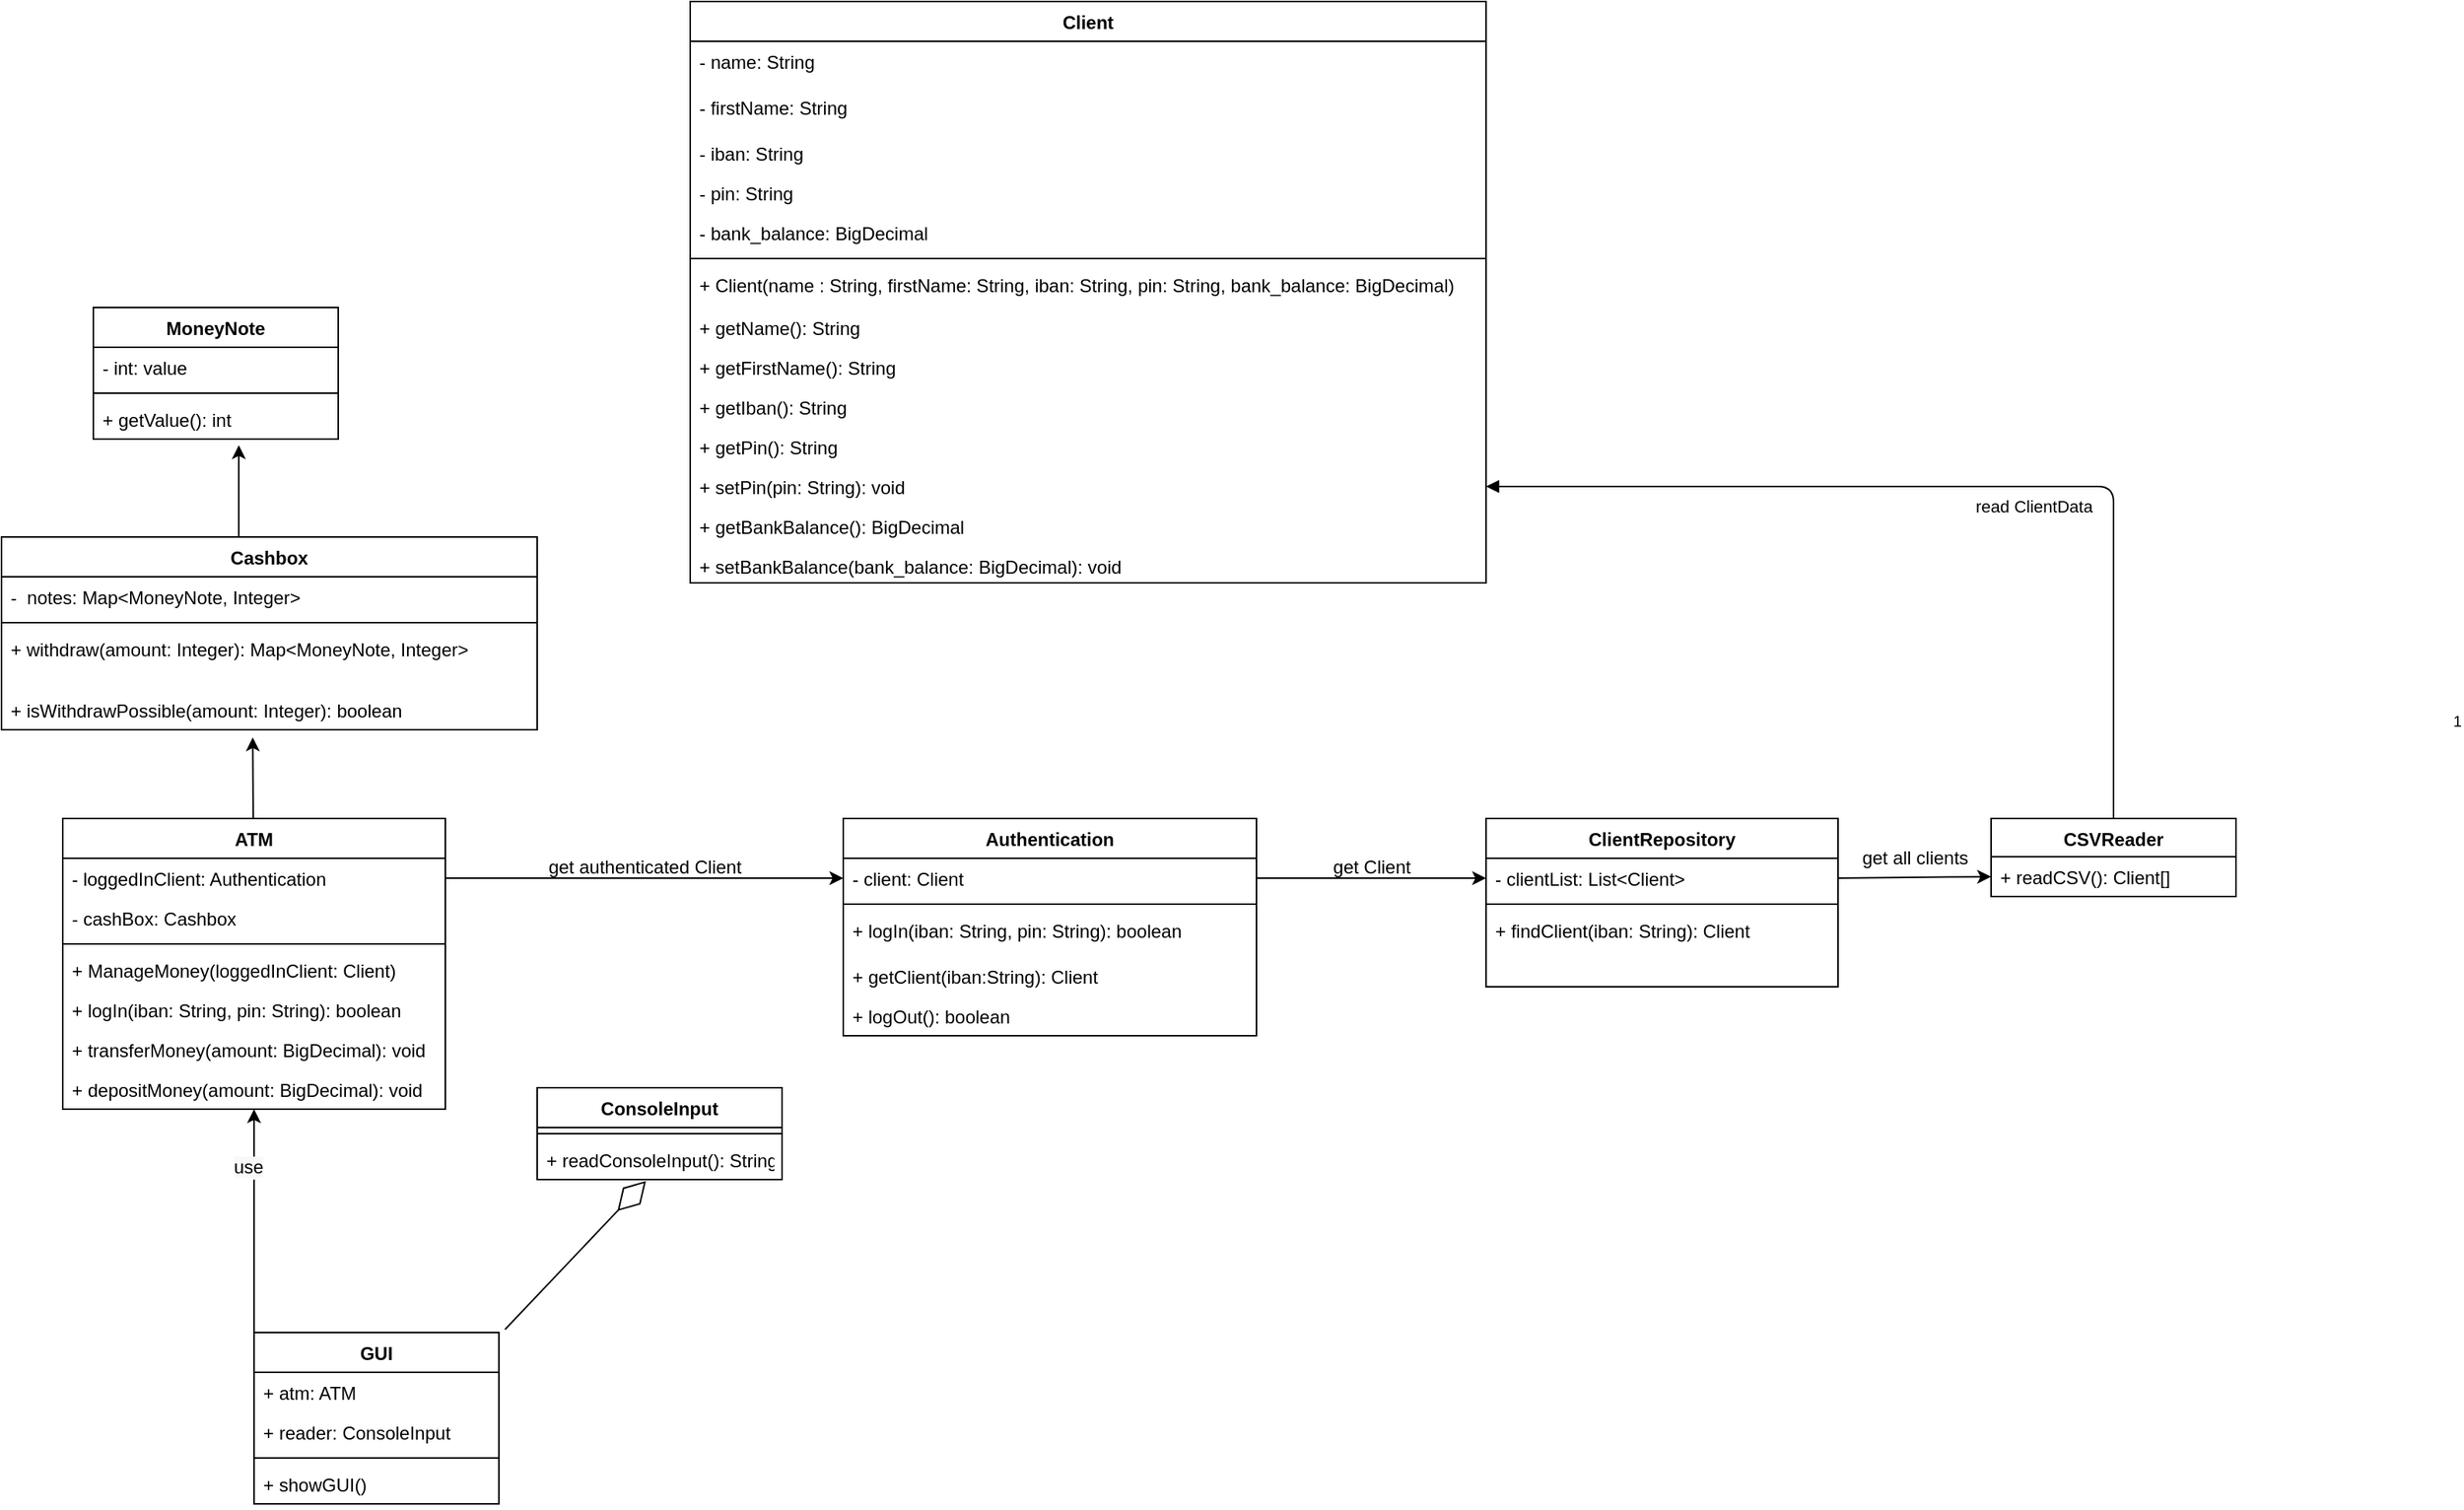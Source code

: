 <mxfile version="12.5.4" type="device"><diagram id="_A4snXSkUU2wSr__F0cb" name="Page-1"><mxGraphModel dx="2013" dy="778" grid="1" gridSize="10" guides="1" tooltips="1" connect="1" arrows="1" fold="1" page="1" pageScale="1" pageWidth="827" pageHeight="1169" math="0" shadow="0"><root><mxCell id="0"/><mxCell id="1" parent="0"/><mxCell id="7Y9ToGgfxvhM3OVeERas-5" value="Client" style="swimlane;fontStyle=1;align=center;verticalAlign=top;childLayout=stackLayout;horizontal=1;startSize=26;horizontalStack=0;resizeParent=1;resizeParentMax=0;resizeLast=0;collapsible=1;marginBottom=0;" parent="1" vertex="1"><mxGeometry x="90" y="50" width="520" height="380" as="geometry"><mxRectangle x="40" y="60" width="70" height="26" as="alternateBounds"/></mxGeometry></mxCell><mxCell id="7Y9ToGgfxvhM3OVeERas-10" value="- name: String" style="text;strokeColor=none;fillColor=none;align=left;verticalAlign=top;spacingLeft=4;spacingRight=4;overflow=hidden;rotatable=0;points=[[0,0.5],[1,0.5]];portConstraint=eastwest;" parent="7Y9ToGgfxvhM3OVeERas-5" vertex="1"><mxGeometry y="26" width="520" height="30" as="geometry"/></mxCell><mxCell id="7Y9ToGgfxvhM3OVeERas-6" value="- firstName: String" style="text;strokeColor=none;fillColor=none;align=left;verticalAlign=top;spacingLeft=4;spacingRight=4;overflow=hidden;rotatable=0;points=[[0,0.5],[1,0.5]];portConstraint=eastwest;" parent="7Y9ToGgfxvhM3OVeERas-5" vertex="1"><mxGeometry y="56" width="520" height="30" as="geometry"/></mxCell><mxCell id="7Y9ToGgfxvhM3OVeERas-16" value="- iban: String" style="text;strokeColor=none;fillColor=none;align=left;verticalAlign=top;spacingLeft=4;spacingRight=4;overflow=hidden;rotatable=0;points=[[0,0.5],[1,0.5]];portConstraint=eastwest;" parent="7Y9ToGgfxvhM3OVeERas-5" vertex="1"><mxGeometry y="86" width="520" height="26" as="geometry"/></mxCell><mxCell id="7Y9ToGgfxvhM3OVeERas-17" value="- pin: String" style="text;strokeColor=none;fillColor=none;align=left;verticalAlign=top;spacingLeft=4;spacingRight=4;overflow=hidden;rotatable=0;points=[[0,0.5],[1,0.5]];portConstraint=eastwest;" parent="7Y9ToGgfxvhM3OVeERas-5" vertex="1"><mxGeometry y="112" width="520" height="26" as="geometry"/></mxCell><mxCell id="7Y9ToGgfxvhM3OVeERas-18" value="- bank_balance: BigDecimal" style="text;strokeColor=none;fillColor=none;align=left;verticalAlign=top;spacingLeft=4;spacingRight=4;overflow=hidden;rotatable=0;points=[[0,0.5],[1,0.5]];portConstraint=eastwest;" parent="7Y9ToGgfxvhM3OVeERas-5" vertex="1"><mxGeometry y="138" width="520" height="26" as="geometry"/></mxCell><mxCell id="7Y9ToGgfxvhM3OVeERas-7" value="" style="line;strokeWidth=1;fillColor=none;align=left;verticalAlign=middle;spacingTop=-1;spacingLeft=3;spacingRight=3;rotatable=0;labelPosition=right;points=[];portConstraint=eastwest;" parent="7Y9ToGgfxvhM3OVeERas-5" vertex="1"><mxGeometry y="164" width="520" height="8" as="geometry"/></mxCell><mxCell id="7Y9ToGgfxvhM3OVeERas-8" value="+ Client(name : String, firstName: String, iban: String, pin: String, bank_balance: BigDecimal)" style="text;strokeColor=none;fillColor=none;align=left;verticalAlign=top;spacingLeft=4;spacingRight=4;overflow=hidden;rotatable=0;points=[[0,0.5],[1,0.5]];portConstraint=eastwest;" parent="7Y9ToGgfxvhM3OVeERas-5" vertex="1"><mxGeometry y="172" width="520" height="28" as="geometry"/></mxCell><mxCell id="7Y9ToGgfxvhM3OVeERas-21" value="+ getName(): String" style="text;strokeColor=none;fillColor=none;align=left;verticalAlign=top;spacingLeft=4;spacingRight=4;overflow=hidden;rotatable=0;points=[[0,0.5],[1,0.5]];portConstraint=eastwest;" parent="7Y9ToGgfxvhM3OVeERas-5" vertex="1"><mxGeometry y="200" width="520" height="26" as="geometry"/></mxCell><mxCell id="7Y9ToGgfxvhM3OVeERas-22" value="+ getFirstName(): String" style="text;strokeColor=none;fillColor=none;align=left;verticalAlign=top;spacingLeft=4;spacingRight=4;overflow=hidden;rotatable=0;points=[[0,0.5],[1,0.5]];portConstraint=eastwest;" parent="7Y9ToGgfxvhM3OVeERas-5" vertex="1"><mxGeometry y="226" width="520" height="26" as="geometry"/></mxCell><mxCell id="7Y9ToGgfxvhM3OVeERas-23" value="+ getIban(): String" style="text;strokeColor=none;fillColor=none;align=left;verticalAlign=top;spacingLeft=4;spacingRight=4;overflow=hidden;rotatable=0;points=[[0,0.5],[1,0.5]];portConstraint=eastwest;" parent="7Y9ToGgfxvhM3OVeERas-5" vertex="1"><mxGeometry y="252" width="520" height="26" as="geometry"/></mxCell><mxCell id="7Y9ToGgfxvhM3OVeERas-24" value="+ getPin(): String&#xA;" style="text;strokeColor=none;fillColor=none;align=left;verticalAlign=top;spacingLeft=4;spacingRight=4;overflow=hidden;rotatable=0;points=[[0,0.5],[1,0.5]];portConstraint=eastwest;" parent="7Y9ToGgfxvhM3OVeERas-5" vertex="1"><mxGeometry y="278" width="520" height="26" as="geometry"/></mxCell><mxCell id="7Y9ToGgfxvhM3OVeERas-25" value="+ setPin(pin: String): void " style="text;strokeColor=none;fillColor=none;align=left;verticalAlign=top;spacingLeft=4;spacingRight=4;overflow=hidden;rotatable=0;points=[[0,0.5],[1,0.5]];portConstraint=eastwest;" parent="7Y9ToGgfxvhM3OVeERas-5" vertex="1"><mxGeometry y="304" width="520" height="26" as="geometry"/></mxCell><mxCell id="7Y9ToGgfxvhM3OVeERas-26" value="+ getBankBalance(): BigDecimal" style="text;strokeColor=none;fillColor=none;align=left;verticalAlign=top;spacingLeft=4;spacingRight=4;overflow=hidden;rotatable=0;points=[[0,0.5],[1,0.5]];portConstraint=eastwest;" parent="7Y9ToGgfxvhM3OVeERas-5" vertex="1"><mxGeometry y="330" width="520" height="26" as="geometry"/></mxCell><mxCell id="7Y9ToGgfxvhM3OVeERas-27" value="+ setBankBalance(bank_balance: BigDecimal): void" style="text;strokeColor=none;fillColor=none;align=left;verticalAlign=top;spacingLeft=4;spacingRight=4;overflow=hidden;rotatable=0;points=[[0,0.5],[1,0.5]];portConstraint=eastwest;" parent="7Y9ToGgfxvhM3OVeERas-5" vertex="1"><mxGeometry y="356" width="520" height="24" as="geometry"/></mxCell><mxCell id="7Y9ToGgfxvhM3OVeERas-28" value="ConsoleInput" style="swimlane;fontStyle=1;align=center;verticalAlign=top;childLayout=stackLayout;horizontal=1;startSize=26;horizontalStack=0;resizeParent=1;resizeParentMax=0;resizeLast=0;collapsible=1;marginBottom=0;" parent="1" vertex="1"><mxGeometry x="-10" y="760" width="160" height="60" as="geometry"/></mxCell><mxCell id="7Y9ToGgfxvhM3OVeERas-30" value="" style="line;strokeWidth=1;fillColor=none;align=left;verticalAlign=middle;spacingTop=-1;spacingLeft=3;spacingRight=3;rotatable=0;labelPosition=right;points=[];portConstraint=eastwest;" parent="7Y9ToGgfxvhM3OVeERas-28" vertex="1"><mxGeometry y="26" width="160" height="8" as="geometry"/></mxCell><mxCell id="7Y9ToGgfxvhM3OVeERas-31" value="+ readConsoleInput(): String" style="text;strokeColor=none;fillColor=none;align=left;verticalAlign=top;spacingLeft=4;spacingRight=4;overflow=hidden;rotatable=0;points=[[0,0.5],[1,0.5]];portConstraint=eastwest;" parent="7Y9ToGgfxvhM3OVeERas-28" vertex="1"><mxGeometry y="34" width="160" height="26" as="geometry"/></mxCell><mxCell id="7Y9ToGgfxvhM3OVeERas-37" value="GUI" style="swimlane;fontStyle=1;align=center;verticalAlign=top;childLayout=stackLayout;horizontal=1;startSize=26;horizontalStack=0;resizeParent=1;resizeParentMax=0;resizeLast=0;collapsible=1;marginBottom=0;" parent="1" vertex="1"><mxGeometry x="-195" y="920" width="160" height="112" as="geometry"/></mxCell><mxCell id="7Y9ToGgfxvhM3OVeERas-164" value="+ atm: ATM" style="text;strokeColor=none;fillColor=none;align=left;verticalAlign=top;spacingLeft=4;spacingRight=4;overflow=hidden;rotatable=0;points=[[0,0.5],[1,0.5]];portConstraint=eastwest;" parent="7Y9ToGgfxvhM3OVeERas-37" vertex="1"><mxGeometry y="26" width="160" height="26" as="geometry"/></mxCell><mxCell id="7Y9ToGgfxvhM3OVeERas-38" value="+ reader: ConsoleInput" style="text;strokeColor=none;fillColor=none;align=left;verticalAlign=top;spacingLeft=4;spacingRight=4;overflow=hidden;rotatable=0;points=[[0,0.5],[1,0.5]];portConstraint=eastwest;" parent="7Y9ToGgfxvhM3OVeERas-37" vertex="1"><mxGeometry y="52" width="160" height="26" as="geometry"/></mxCell><mxCell id="7Y9ToGgfxvhM3OVeERas-39" value="" style="line;strokeWidth=1;fillColor=none;align=left;verticalAlign=middle;spacingTop=-1;spacingLeft=3;spacingRight=3;rotatable=0;labelPosition=right;points=[];portConstraint=eastwest;" parent="7Y9ToGgfxvhM3OVeERas-37" vertex="1"><mxGeometry y="78" width="160" height="8" as="geometry"/></mxCell><mxCell id="7Y9ToGgfxvhM3OVeERas-40" value="+ showGUI()" style="text;strokeColor=none;fillColor=none;align=left;verticalAlign=top;spacingLeft=4;spacingRight=4;overflow=hidden;rotatable=0;points=[[0,0.5],[1,0.5]];portConstraint=eastwest;" parent="7Y9ToGgfxvhM3OVeERas-37" vertex="1"><mxGeometry y="86" width="160" height="26" as="geometry"/></mxCell><mxCell id="7Y9ToGgfxvhM3OVeERas-46" value="CSVReader&#xA;" style="swimlane;fontStyle=1;align=center;verticalAlign=top;childLayout=stackLayout;horizontal=1;startSize=25;horizontalStack=0;resizeParent=1;resizeParentMax=0;resizeLast=0;collapsible=1;marginBottom=0;" parent="1" vertex="1"><mxGeometry x="940" y="584" width="160" height="51" as="geometry"/></mxCell><mxCell id="7Y9ToGgfxvhM3OVeERas-49" value="+ readCSV(): Client[]" style="text;strokeColor=none;fillColor=none;align=left;verticalAlign=top;spacingLeft=4;spacingRight=4;overflow=hidden;rotatable=0;points=[[0,0.5],[1,0.5]];portConstraint=eastwest;" parent="7Y9ToGgfxvhM3OVeERas-46" vertex="1"><mxGeometry y="25" width="160" height="26" as="geometry"/></mxCell><mxCell id="7Y9ToGgfxvhM3OVeERas-59" value="read ClientData" style="endArrow=block;endFill=1;html=1;edgeStyle=orthogonalEdgeStyle;align=left;verticalAlign=top;entryX=1;entryY=0.5;entryDx=0;entryDy=0;exitX=0.5;exitY=0;exitDx=0;exitDy=0;" parent="1" source="7Y9ToGgfxvhM3OVeERas-46" target="7Y9ToGgfxvhM3OVeERas-25" edge="1"><mxGeometry x="-0.014" relative="1" as="geometry"><mxPoint x="690" y="580" as="sourcePoint"/><mxPoint x="200" y="920" as="targetPoint"/><mxPoint as="offset"/></mxGeometry></mxCell><mxCell id="7Y9ToGgfxvhM3OVeERas-60" value="1" style="resizable=0;html=1;align=left;verticalAlign=bottom;labelBackgroundColor=#ffffff;fontSize=10;" parent="7Y9ToGgfxvhM3OVeERas-59" connectable="0" vertex="1"><mxGeometry x="-1" relative="1" as="geometry"><mxPoint x="220" y="-56" as="offset"/></mxGeometry></mxCell><mxCell id="7Y9ToGgfxvhM3OVeERas-61" value="Authentication" style="swimlane;fontStyle=1;align=center;verticalAlign=top;childLayout=stackLayout;horizontal=1;startSize=26;horizontalStack=0;resizeParent=1;resizeParentMax=0;resizeLast=0;collapsible=1;marginBottom=0;" parent="1" vertex="1"><mxGeometry x="190" y="584" width="270" height="142" as="geometry"/></mxCell><mxCell id="7Y9ToGgfxvhM3OVeERas-62" value="- client: Client" style="text;strokeColor=none;fillColor=none;align=left;verticalAlign=top;spacingLeft=4;spacingRight=4;overflow=hidden;rotatable=0;points=[[0,0.5],[1,0.5]];portConstraint=eastwest;" parent="7Y9ToGgfxvhM3OVeERas-61" vertex="1"><mxGeometry y="26" width="270" height="26" as="geometry"/></mxCell><mxCell id="7Y9ToGgfxvhM3OVeERas-63" value="" style="line;strokeWidth=1;fillColor=none;align=left;verticalAlign=middle;spacingTop=-1;spacingLeft=3;spacingRight=3;rotatable=0;labelPosition=right;points=[];portConstraint=eastwest;" parent="7Y9ToGgfxvhM3OVeERas-61" vertex="1"><mxGeometry y="52" width="270" height="8" as="geometry"/></mxCell><mxCell id="7Y9ToGgfxvhM3OVeERas-64" value="+ logIn(iban: String, pin: String): boolean" style="text;strokeColor=none;fillColor=none;align=left;verticalAlign=top;spacingLeft=4;spacingRight=4;overflow=hidden;rotatable=0;points=[[0,0.5],[1,0.5]];portConstraint=eastwest;" parent="7Y9ToGgfxvhM3OVeERas-61" vertex="1"><mxGeometry y="60" width="270" height="30" as="geometry"/></mxCell><mxCell id="sPTg56sgHerWWTlJWwXv-1" value="+ getClient(iban:String): Client" style="text;strokeColor=none;fillColor=none;align=left;verticalAlign=top;spacingLeft=4;spacingRight=4;overflow=hidden;rotatable=0;points=[[0,0.5],[1,0.5]];portConstraint=eastwest;" parent="7Y9ToGgfxvhM3OVeERas-61" vertex="1"><mxGeometry y="90" width="270" height="26" as="geometry"/></mxCell><mxCell id="7Y9ToGgfxvhM3OVeERas-65" value="+ logOut(): boolean" style="text;strokeColor=none;fillColor=none;align=left;verticalAlign=top;spacingLeft=4;spacingRight=4;overflow=hidden;rotatable=0;points=[[0,0.5],[1,0.5]];portConstraint=eastwest;" parent="7Y9ToGgfxvhM3OVeERas-61" vertex="1"><mxGeometry y="116" width="270" height="26" as="geometry"/></mxCell><mxCell id="7Y9ToGgfxvhM3OVeERas-146" style="edgeStyle=none;rounded=0;orthogonalLoop=1;jettySize=auto;html=1;entryX=0.469;entryY=1.192;entryDx=0;entryDy=0;entryPerimeter=0;" parent="1" source="7Y9ToGgfxvhM3OVeERas-74" target="7Y9ToGgfxvhM3OVeERas-163" edge="1"><mxGeometry relative="1" as="geometry"><mxPoint x="-195" y="520" as="targetPoint"/></mxGeometry></mxCell><mxCell id="7Y9ToGgfxvhM3OVeERas-74" value="ATM" style="swimlane;fontStyle=1;align=center;verticalAlign=top;childLayout=stackLayout;horizontal=1;startSize=26;horizontalStack=0;resizeParent=1;resizeParentMax=0;resizeLast=0;collapsible=1;marginBottom=0;" parent="1" vertex="1"><mxGeometry x="-320" y="584" width="250" height="190" as="geometry"/></mxCell><mxCell id="7Y9ToGgfxvhM3OVeERas-75" value="- loggedInClient: Authentication" style="text;strokeColor=none;fillColor=none;align=left;verticalAlign=top;spacingLeft=4;spacingRight=4;overflow=hidden;rotatable=0;points=[[0,0.5],[1,0.5]];portConstraint=eastwest;" parent="7Y9ToGgfxvhM3OVeERas-74" vertex="1"><mxGeometry y="26" width="250" height="26" as="geometry"/></mxCell><mxCell id="7Y9ToGgfxvhM3OVeERas-145" value="- cashBox: Cashbox" style="text;strokeColor=none;fillColor=none;align=left;verticalAlign=top;spacingLeft=4;spacingRight=4;overflow=hidden;rotatable=0;points=[[0,0.5],[1,0.5]];portConstraint=eastwest;" parent="7Y9ToGgfxvhM3OVeERas-74" vertex="1"><mxGeometry y="52" width="250" height="26" as="geometry"/></mxCell><mxCell id="7Y9ToGgfxvhM3OVeERas-76" value="" style="line;strokeWidth=1;fillColor=none;align=left;verticalAlign=middle;spacingTop=-1;spacingLeft=3;spacingRight=3;rotatable=0;labelPosition=right;points=[];portConstraint=eastwest;" parent="7Y9ToGgfxvhM3OVeERas-74" vertex="1"><mxGeometry y="78" width="250" height="8" as="geometry"/></mxCell><mxCell id="7Y9ToGgfxvhM3OVeERas-121" value="+ ManageMoney(loggedInClient: Client)" style="text;strokeColor=none;fillColor=none;align=left;verticalAlign=top;spacingLeft=4;spacingRight=4;overflow=hidden;rotatable=0;points=[[0,0.5],[1,0.5]];portConstraint=eastwest;" parent="7Y9ToGgfxvhM3OVeERas-74" vertex="1"><mxGeometry y="86" width="250" height="26" as="geometry"/></mxCell><mxCell id="DmEjYJdLKZ-OE5gWy6XE-2" value="+ logIn(iban: String, pin: String): boolean" style="text;strokeColor=none;fillColor=none;align=left;verticalAlign=top;spacingLeft=4;spacingRight=4;overflow=hidden;rotatable=0;points=[[0,0.5],[1,0.5]];portConstraint=eastwest;" vertex="1" parent="7Y9ToGgfxvhM3OVeERas-74"><mxGeometry y="112" width="250" height="26" as="geometry"/></mxCell><mxCell id="7Y9ToGgfxvhM3OVeERas-77" value="+ transferMoney(amount: BigDecimal): void" style="text;strokeColor=none;fillColor=none;align=left;verticalAlign=top;spacingLeft=4;spacingRight=4;overflow=hidden;rotatable=0;points=[[0,0.5],[1,0.5]];portConstraint=eastwest;" parent="7Y9ToGgfxvhM3OVeERas-74" vertex="1"><mxGeometry y="138" width="250" height="26" as="geometry"/></mxCell><mxCell id="7Y9ToGgfxvhM3OVeERas-80" value="+ depositMoney(amount: BigDecimal): void " style="text;strokeColor=none;fillColor=none;align=left;verticalAlign=top;spacingLeft=4;spacingRight=4;overflow=hidden;rotatable=0;points=[[0,0.5],[1,0.5]];portConstraint=eastwest;" parent="7Y9ToGgfxvhM3OVeERas-74" vertex="1"><mxGeometry y="164" width="250" height="26" as="geometry"/></mxCell><mxCell id="7Y9ToGgfxvhM3OVeERas-96" style="edgeStyle=none;rounded=0;orthogonalLoop=1;jettySize=auto;html=1;entryX=0;entryY=0.5;entryDx=0;entryDy=0;" parent="1" source="7Y9ToGgfxvhM3OVeERas-62" target="7Y9ToGgfxvhM3OVeERas-108" edge="1"><mxGeometry relative="1" as="geometry"><mxPoint x="540" y="630" as="targetPoint"/></mxGeometry></mxCell><mxCell id="7Y9ToGgfxvhM3OVeERas-98" value="get Client" style="text;html=1;align=center;verticalAlign=middle;resizable=0;points=[];;autosize=1;" parent="1" vertex="1"><mxGeometry x="500" y="605.5" width="70" height="20" as="geometry"/></mxCell><mxCell id="7Y9ToGgfxvhM3OVeERas-107" value="ClientRepository" style="swimlane;fontStyle=1;align=center;verticalAlign=top;childLayout=stackLayout;horizontal=1;startSize=26;horizontalStack=0;resizeParent=1;resizeParentMax=0;resizeLast=0;collapsible=1;marginBottom=0;" parent="1" vertex="1"><mxGeometry x="610" y="584" width="230" height="110" as="geometry"/></mxCell><mxCell id="7Y9ToGgfxvhM3OVeERas-108" value="- clientList: List&lt;Client&gt;" style="text;strokeColor=none;fillColor=none;align=left;verticalAlign=top;spacingLeft=4;spacingRight=4;overflow=hidden;rotatable=0;points=[[0,0.5],[1,0.5]];portConstraint=eastwest;" parent="7Y9ToGgfxvhM3OVeERas-107" vertex="1"><mxGeometry y="26" width="230" height="26" as="geometry"/></mxCell><mxCell id="7Y9ToGgfxvhM3OVeERas-109" value="" style="line;strokeWidth=1;fillColor=none;align=left;verticalAlign=middle;spacingTop=-1;spacingLeft=3;spacingRight=3;rotatable=0;labelPosition=right;points=[];portConstraint=eastwest;" parent="7Y9ToGgfxvhM3OVeERas-107" vertex="1"><mxGeometry y="52" width="230" height="8" as="geometry"/></mxCell><mxCell id="7Y9ToGgfxvhM3OVeERas-110" value="+ findClient(iban: String): Client" style="text;strokeColor=none;fillColor=none;align=left;verticalAlign=top;spacingLeft=4;spacingRight=4;overflow=hidden;rotatable=0;points=[[0,0.5],[1,0.5]];portConstraint=eastwest;" parent="7Y9ToGgfxvhM3OVeERas-107" vertex="1"><mxGeometry y="60" width="230" height="50" as="geometry"/></mxCell><mxCell id="7Y9ToGgfxvhM3OVeERas-111" style="edgeStyle=none;rounded=0;orthogonalLoop=1;jettySize=auto;html=1;exitX=1;exitY=0.5;exitDx=0;exitDy=0;entryX=0;entryY=0.5;entryDx=0;entryDy=0;" parent="1" source="7Y9ToGgfxvhM3OVeERas-108" target="7Y9ToGgfxvhM3OVeERas-49" edge="1"><mxGeometry relative="1" as="geometry"/></mxCell><mxCell id="7Y9ToGgfxvhM3OVeERas-112" value="get all clients" style="text;html=1;align=center;verticalAlign=middle;resizable=0;points=[];;autosize=1;" parent="1" vertex="1"><mxGeometry x="850" y="599.5" width="80" height="20" as="geometry"/></mxCell><mxCell id="7Y9ToGgfxvhM3OVeERas-116" value="get authenticated Client" style="text;html=1;align=center;verticalAlign=middle;resizable=0;points=[];;autosize=1;" parent="1" vertex="1"><mxGeometry x="-10" y="605.5" width="140" height="20" as="geometry"/></mxCell><mxCell id="7Y9ToGgfxvhM3OVeERas-120" style="edgeStyle=none;rounded=0;orthogonalLoop=1;jettySize=auto;html=1;entryX=0;entryY=0.5;entryDx=0;entryDy=0;" parent="1" source="7Y9ToGgfxvhM3OVeERas-75" target="7Y9ToGgfxvhM3OVeERas-62" edge="1"><mxGeometry relative="1" as="geometry"/></mxCell><mxCell id="7Y9ToGgfxvhM3OVeERas-127" style="edgeStyle=none;rounded=0;orthogonalLoop=1;jettySize=auto;html=1;entryX=0.5;entryY=1;entryDx=0;entryDy=0;" parent="1" edge="1" target="7Y9ToGgfxvhM3OVeERas-74"><mxGeometry relative="1" as="geometry"><mxPoint x="-190" y="800" as="targetPoint"/><mxPoint x="-195" y="920" as="sourcePoint"/><Array as="points"/></mxGeometry></mxCell><mxCell id="7Y9ToGgfxvhM3OVeERas-168" value="&lt;span style=&quot;background-color: rgb(248 , 249 , 250)&quot;&gt;use&lt;/span&gt;" style="text;html=1;align=center;verticalAlign=middle;resizable=0;points=[];;labelBackgroundColor=#ffffff;" parent="7Y9ToGgfxvhM3OVeERas-127" vertex="1" connectable="0"><mxGeometry x="0.483" y="4" relative="1" as="geometry"><mxPoint as="offset"/></mxGeometry></mxCell><mxCell id="7Y9ToGgfxvhM3OVeERas-144" style="edgeStyle=none;rounded=0;orthogonalLoop=1;jettySize=auto;html=1;entryX=0.594;entryY=1.154;entryDx=0;entryDy=0;entryPerimeter=0;exitX=0.443;exitY=0;exitDx=0;exitDy=0;exitPerimeter=0;" parent="1" source="7Y9ToGgfxvhM3OVeERas-130" target="7Y9ToGgfxvhM3OVeERas-137" edge="1"><mxGeometry relative="1" as="geometry"/></mxCell><mxCell id="7Y9ToGgfxvhM3OVeERas-130" value="Cashbox" style="swimlane;fontStyle=1;align=center;verticalAlign=top;childLayout=stackLayout;horizontal=1;startSize=26;horizontalStack=0;resizeParent=1;resizeParentMax=0;resizeLast=0;collapsible=1;marginBottom=0;" parent="1" vertex="1"><mxGeometry x="-360" y="400" width="350" height="126" as="geometry"/></mxCell><mxCell id="7Y9ToGgfxvhM3OVeERas-131" value="-  notes: Map&lt;MoneyNote, Integer&gt;" style="text;strokeColor=none;fillColor=none;align=left;verticalAlign=top;spacingLeft=4;spacingRight=4;overflow=hidden;rotatable=0;points=[[0,0.5],[1,0.5]];portConstraint=eastwest;" parent="7Y9ToGgfxvhM3OVeERas-130" vertex="1"><mxGeometry y="26" width="350" height="26" as="geometry"/></mxCell><mxCell id="7Y9ToGgfxvhM3OVeERas-132" value="" style="line;strokeWidth=1;fillColor=none;align=left;verticalAlign=middle;spacingTop=-1;spacingLeft=3;spacingRight=3;rotatable=0;labelPosition=right;points=[];portConstraint=eastwest;" parent="7Y9ToGgfxvhM3OVeERas-130" vertex="1"><mxGeometry y="52" width="350" height="8" as="geometry"/></mxCell><mxCell id="7Y9ToGgfxvhM3OVeERas-133" value="+ withdraw(amount: Integer): Map&lt;MoneyNote, Integer&gt;" style="text;strokeColor=none;fillColor=none;align=left;verticalAlign=top;spacingLeft=4;spacingRight=4;overflow=hidden;rotatable=0;points=[[0,0.5],[1,0.5]];portConstraint=eastwest;" parent="7Y9ToGgfxvhM3OVeERas-130" vertex="1"><mxGeometry y="60" width="350" height="40" as="geometry"/></mxCell><mxCell id="7Y9ToGgfxvhM3OVeERas-163" value="+ isWithdrawPossible(amount: Integer): boolean" style="text;strokeColor=none;fillColor=none;align=left;verticalAlign=top;spacingLeft=4;spacingRight=4;overflow=hidden;rotatable=0;points=[[0,0.5],[1,0.5]];portConstraint=eastwest;" parent="7Y9ToGgfxvhM3OVeERas-130" vertex="1"><mxGeometry y="100" width="350" height="26" as="geometry"/></mxCell><mxCell id="7Y9ToGgfxvhM3OVeERas-134" value="MoneyNote" style="swimlane;fontStyle=1;align=center;verticalAlign=top;childLayout=stackLayout;horizontal=1;startSize=26;horizontalStack=0;resizeParent=1;resizeParentMax=0;resizeLast=0;collapsible=1;marginBottom=0;" parent="1" vertex="1"><mxGeometry x="-300" y="250" width="160" height="86" as="geometry"/></mxCell><mxCell id="7Y9ToGgfxvhM3OVeERas-135" value="- int: value" style="text;strokeColor=none;fillColor=none;align=left;verticalAlign=top;spacingLeft=4;spacingRight=4;overflow=hidden;rotatable=0;points=[[0,0.5],[1,0.5]];portConstraint=eastwest;" parent="7Y9ToGgfxvhM3OVeERas-134" vertex="1"><mxGeometry y="26" width="160" height="26" as="geometry"/></mxCell><mxCell id="7Y9ToGgfxvhM3OVeERas-136" value="" style="line;strokeWidth=1;fillColor=none;align=left;verticalAlign=middle;spacingTop=-1;spacingLeft=3;spacingRight=3;rotatable=0;labelPosition=right;points=[];portConstraint=eastwest;" parent="7Y9ToGgfxvhM3OVeERas-134" vertex="1"><mxGeometry y="52" width="160" height="8" as="geometry"/></mxCell><mxCell id="7Y9ToGgfxvhM3OVeERas-137" value="+ getValue(): int" style="text;strokeColor=none;fillColor=none;align=left;verticalAlign=top;spacingLeft=4;spacingRight=4;overflow=hidden;rotatable=0;points=[[0,0.5],[1,0.5]];portConstraint=eastwest;" parent="7Y9ToGgfxvhM3OVeERas-134" vertex="1"><mxGeometry y="60" width="160" height="26" as="geometry"/></mxCell><mxCell id="7Y9ToGgfxvhM3OVeERas-169" value="" style="endArrow=diamondThin;endFill=0;endSize=24;html=1;exitX=1.025;exitY=-0.018;exitDx=0;exitDy=0;exitPerimeter=0;entryX=0.444;entryY=1.038;entryDx=0;entryDy=0;entryPerimeter=0;" parent="1" source="7Y9ToGgfxvhM3OVeERas-37" target="7Y9ToGgfxvhM3OVeERas-31" edge="1"><mxGeometry width="160" relative="1" as="geometry"><mxPoint x="-80" y="790" as="sourcePoint"/><mxPoint x="80" y="790" as="targetPoint"/></mxGeometry></mxCell></root></mxGraphModel></diagram></mxfile>